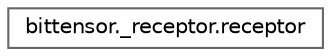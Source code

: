 digraph "Graphical Class Hierarchy"
{
 // LATEX_PDF_SIZE
  bgcolor="transparent";
  edge [fontname=Helvetica,fontsize=10,labelfontname=Helvetica,labelfontsize=10];
  node [fontname=Helvetica,fontsize=10,shape=box,height=0.2,width=0.4];
  rankdir="LR";
  Node0 [label="bittensor._receptor.receptor",height=0.2,width=0.4,color="grey40", fillcolor="white", style="filled",URL="$classbittensor_1_1__receptor_1_1receptor.html",tooltip=" "];
}

